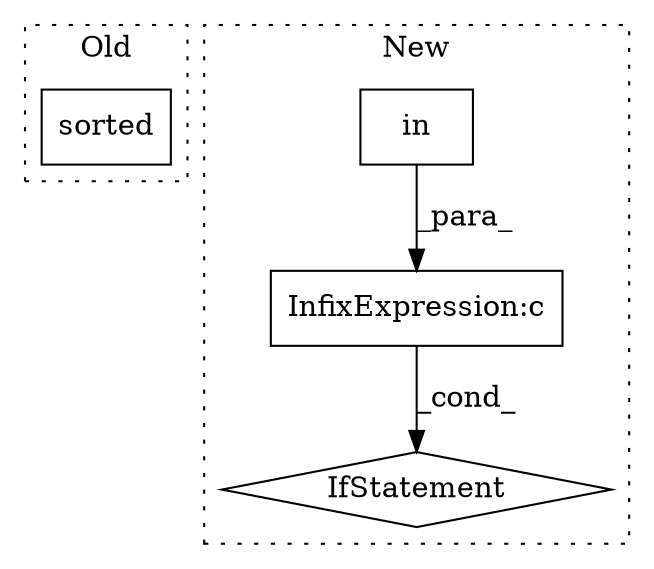 digraph G {
subgraph cluster0 {
1 [label="sorted" a="32" s="22038,22066" l="7,1" shape="box"];
label = "Old";
style="dotted";
}
subgraph cluster1 {
2 [label="in" a="105" s="22033" l="21" shape="box"];
3 [label="IfStatement" a="25" s="22010,22055" l="4,2" shape="diamond"];
4 [label="InfixExpression:c" a="27" s="22024" l="4" shape="box"];
label = "New";
style="dotted";
}
2 -> 4 [label="_para_"];
4 -> 3 [label="_cond_"];
}